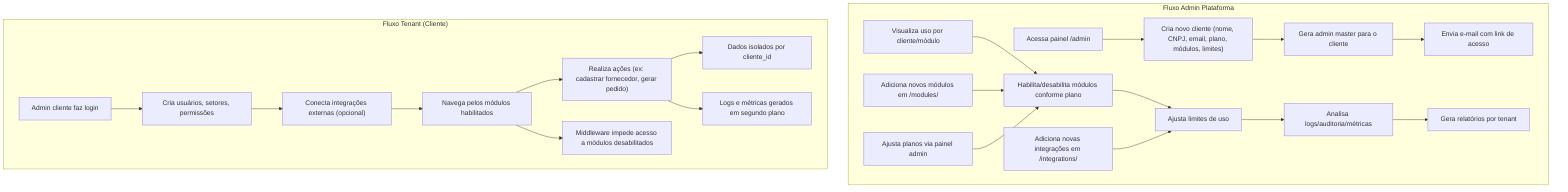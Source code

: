 flowchart TD
    subgraph "Fluxo Admin Plataforma"
        A1["Acessa painel /admin"]
        A2["Cria novo cliente (nome, CNPJ, email, plano, módulos, limites)"]
        A3["Gera admin master para o cliente"]
        A4["Envia e-mail com link de acesso"]
        A5["Visualiza uso por cliente/módulo"]
        A6["Habilita/desabilita módulos conforme plano"]
        A7["Ajusta limites de uso"]
        A8["Analisa logs/auditoria/métricas"]
        A9["Gera relatórios por tenant"]
        A10["Adiciona novos módulos em /modules/"]
        A11["Adiciona novas integrações em /integrations/"]
        A12["Ajusta planos via painel admin"]
        A1 --> A2 --> A3 --> A4
        A5 --> A6 --> A7 --> A8 --> A9
        A10 --> A6
        A11 --> A7
        A12 --> A6
    end

    subgraph "Fluxo Tenant (Cliente)"
        B1["Admin cliente faz login"]
        B2["Cria usuários, setores, permissões"]
        B3["Conecta integrações externas (opcional)"]
        B4["Navega pelos módulos habilitados"]
        B5["Realiza ações (ex: cadastrar fornecedor, gerar pedido)"]
        B6["Dados isolados por cliente_id"]
        B7["Logs e métricas gerados em segundo plano"]
        B8["Middleware impede acesso a módulos desabilitados"]
        B1 --> B2 --> B3 --> B4 --> B5 --> B6
        B5 --> B7
        B4 --> B8
    end